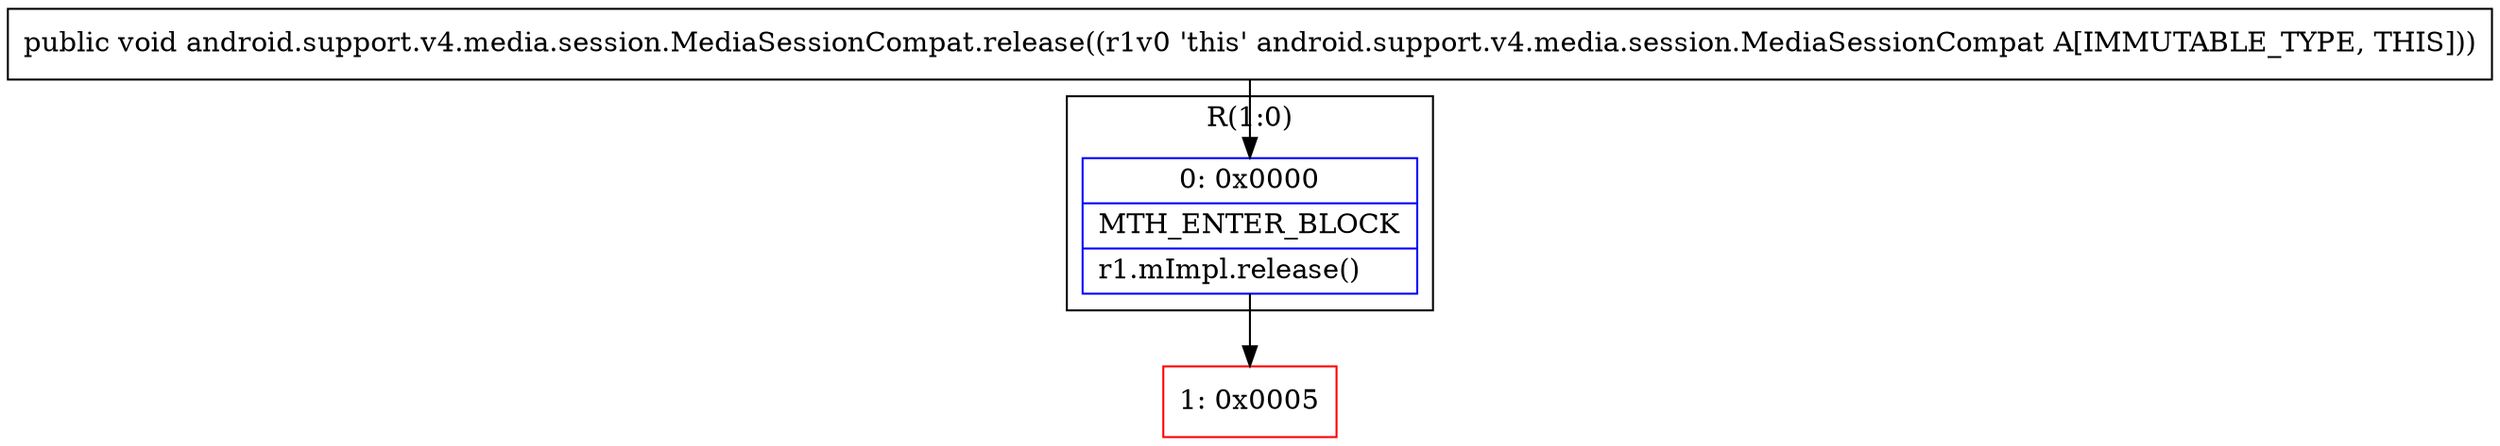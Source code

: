 digraph "CFG forandroid.support.v4.media.session.MediaSessionCompat.release()V" {
subgraph cluster_Region_712396377 {
label = "R(1:0)";
node [shape=record,color=blue];
Node_0 [shape=record,label="{0\:\ 0x0000|MTH_ENTER_BLOCK\l|r1.mImpl.release()\l}"];
}
Node_1 [shape=record,color=red,label="{1\:\ 0x0005}"];
MethodNode[shape=record,label="{public void android.support.v4.media.session.MediaSessionCompat.release((r1v0 'this' android.support.v4.media.session.MediaSessionCompat A[IMMUTABLE_TYPE, THIS])) }"];
MethodNode -> Node_0;
Node_0 -> Node_1;
}

